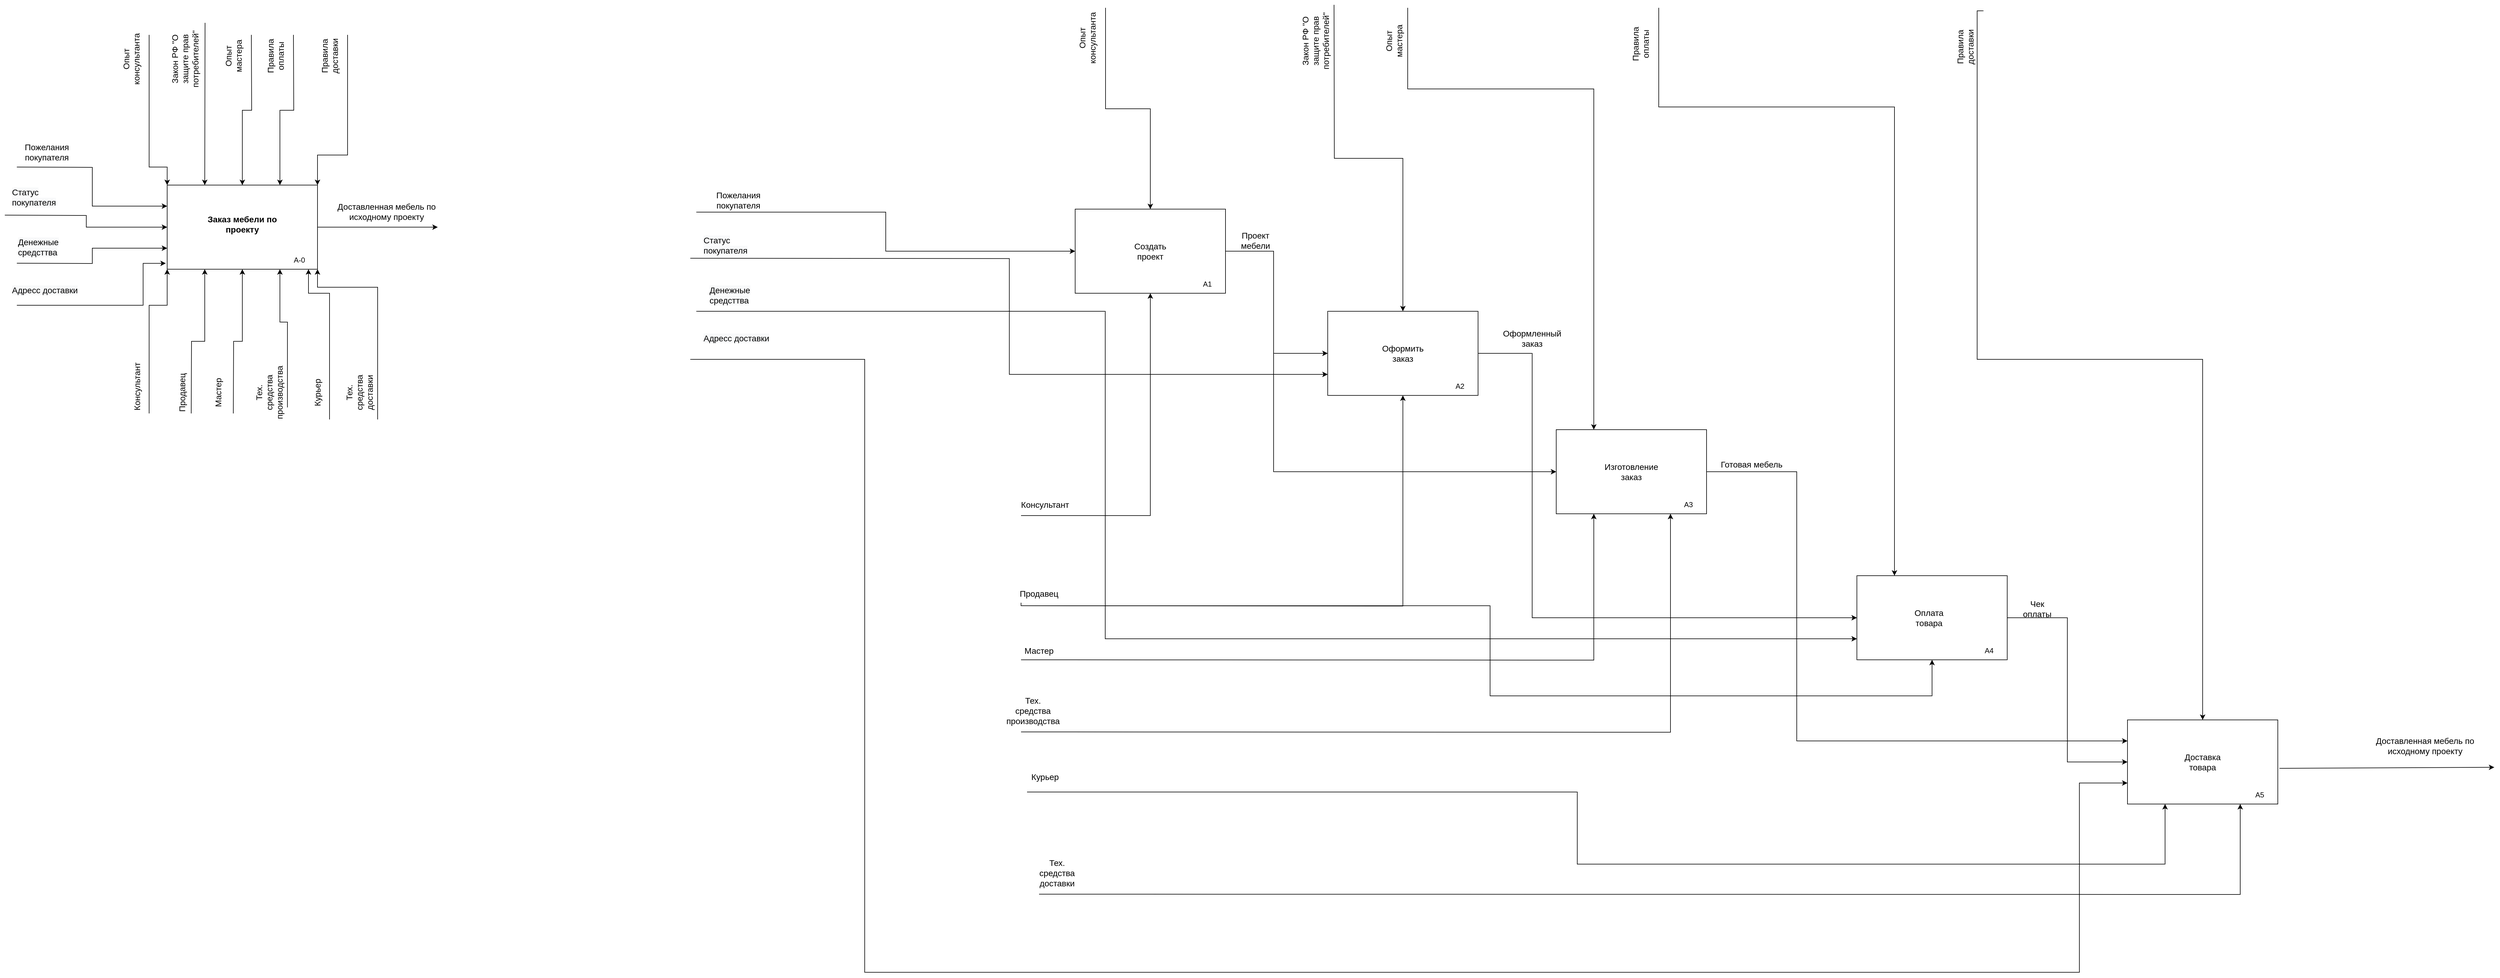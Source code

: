 <mxfile version="17.1.3" type="github">
  <diagram id="f18A5wNA2KFybCveOD7d" name="Страница 1">
    <mxGraphModel dx="6826" dy="2405" grid="1" gridSize="10" guides="1" tooltips="1" connect="1" arrows="1" fold="1" page="1" pageScale="1" pageWidth="2336" pageHeight="1654" math="0" shadow="0">
      <root>
        <mxCell id="0" />
        <mxCell id="1" parent="0" />
        <mxCell id="BAuMj_wbTUl4ss61GLY4-1" value="" style="rounded=0;whiteSpace=wrap;html=1;" vertex="1" parent="1">
          <mxGeometry x="-980" y="310" width="250" height="140" as="geometry" />
        </mxCell>
        <mxCell id="BAuMj_wbTUl4ss61GLY4-2" value="A-0" style="text;html=1;strokeColor=none;fillColor=none;align=center;verticalAlign=middle;whiteSpace=wrap;rounded=0;" vertex="1" parent="1">
          <mxGeometry x="-790" y="420" width="60" height="30" as="geometry" />
        </mxCell>
        <mxCell id="BAuMj_wbTUl4ss61GLY4-3" value="&lt;b&gt;&lt;font style=&quot;font-size: 14px&quot;&gt;Заказ мебели по проекту&lt;/font&gt;&lt;/b&gt;" style="text;html=1;strokeColor=none;fillColor=none;align=center;verticalAlign=middle;whiteSpace=wrap;rounded=0;" vertex="1" parent="1">
          <mxGeometry x="-940" y="360" width="170" height="30" as="geometry" />
        </mxCell>
        <mxCell id="BAuMj_wbTUl4ss61GLY4-4" value="" style="endArrow=classic;html=1;rounded=0;fontSize=14;edgeStyle=orthogonalEdgeStyle;entryX=0;entryY=0.5;entryDx=0;entryDy=0;" edge="1" parent="1" target="BAuMj_wbTUl4ss61GLY4-22">
          <mxGeometry width="50" height="50" relative="1" as="geometry">
            <mxPoint x="-100" y="355" as="sourcePoint" />
            <mxPoint x="450" y="440" as="targetPoint" />
            <Array as="points">
              <mxPoint x="215" y="355" />
              <mxPoint x="215" y="420" />
            </Array>
          </mxGeometry>
        </mxCell>
        <mxCell id="BAuMj_wbTUl4ss61GLY4-5" value="Пожелания покупателя" style="text;html=1;strokeColor=none;fillColor=none;align=center;verticalAlign=middle;whiteSpace=wrap;rounded=0;fontSize=14;" vertex="1" parent="1">
          <mxGeometry x="-70" y="320" width="80" height="30" as="geometry" />
        </mxCell>
        <mxCell id="BAuMj_wbTUl4ss61GLY4-6" value="" style="endArrow=classic;html=1;rounded=0;fontSize=14;entryX=0;entryY=0.75;entryDx=0;entryDy=0;edgeStyle=orthogonalEdgeStyle;" edge="1" parent="1" target="BAuMj_wbTUl4ss61GLY4-28">
          <mxGeometry width="50" height="50" relative="1" as="geometry">
            <mxPoint x="-100" y="520" as="sourcePoint" />
            <mxPoint x="30" y="520" as="targetPoint" />
            <Array as="points">
              <mxPoint x="580" y="520" />
              <mxPoint x="580" y="1065" />
            </Array>
          </mxGeometry>
        </mxCell>
        <mxCell id="BAuMj_wbTUl4ss61GLY4-7" value="&lt;span style=&quot;color: rgb(0 , 0 , 0) ; font-family: &amp;#34;helvetica&amp;#34; ; font-size: 14px ; font-style: normal ; font-weight: 400 ; letter-spacing: normal ; text-align: center ; text-indent: 0px ; text-transform: none ; word-spacing: 0px ; background-color: rgb(248 , 249 , 250) ; display: inline ; float: none&quot;&gt;Денежные средсттва&lt;/span&gt;" style="text;whiteSpace=wrap;html=1;fontSize=14;" vertex="1" parent="1">
          <mxGeometry x="-80" y="470" width="120" height="30" as="geometry" />
        </mxCell>
        <mxCell id="BAuMj_wbTUl4ss61GLY4-8" value="" style="endArrow=classic;html=1;rounded=0;fontSize=14;entryX=0.5;entryY=1;entryDx=0;entryDy=0;edgeStyle=orthogonalEdgeStyle;" edge="1" parent="1" target="BAuMj_wbTUl4ss61GLY4-23">
          <mxGeometry width="50" height="50" relative="1" as="geometry">
            <mxPoint x="440" y="1010" as="sourcePoint" />
            <mxPoint x="488" y="920" as="targetPoint" />
          </mxGeometry>
        </mxCell>
        <mxCell id="BAuMj_wbTUl4ss61GLY4-9" value="Продавец" style="text;html=1;strokeColor=none;fillColor=none;align=center;verticalAlign=middle;whiteSpace=wrap;rounded=0;fontSize=14;rotation=0;" vertex="1" parent="1">
          <mxGeometry x="440" y="975" width="60" height="30" as="geometry" />
        </mxCell>
        <mxCell id="BAuMj_wbTUl4ss61GLY4-10" value="Мастер" style="text;html=1;strokeColor=none;fillColor=none;align=center;verticalAlign=middle;whiteSpace=wrap;rounded=0;fontSize=14;rotation=0;" vertex="1" parent="1">
          <mxGeometry x="440" y="1070" width="60" height="30" as="geometry" />
        </mxCell>
        <mxCell id="BAuMj_wbTUl4ss61GLY4-11" value="" style="endArrow=classic;html=1;rounded=0;fontSize=14;entryX=0.25;entryY=1;entryDx=0;entryDy=0;edgeStyle=orthogonalEdgeStyle;" edge="1" parent="1" target="BAuMj_wbTUl4ss61GLY4-24">
          <mxGeometry width="50" height="50" relative="1" as="geometry">
            <mxPoint x="440" y="1100" as="sourcePoint" />
            <mxPoint x="480" y="1070" as="targetPoint" />
          </mxGeometry>
        </mxCell>
        <mxCell id="BAuMj_wbTUl4ss61GLY4-13" value="" style="endArrow=classic;html=1;rounded=0;fontSize=14;entryX=0.25;entryY=1;entryDx=0;entryDy=0;edgeStyle=orthogonalEdgeStyle;" edge="1" parent="1" target="BAuMj_wbTUl4ss61GLY4-67">
          <mxGeometry width="50" height="50" relative="1" as="geometry">
            <mxPoint x="450" y="1320" as="sourcePoint" />
            <mxPoint x="860" y="1370" as="targetPoint" />
            <Array as="points">
              <mxPoint x="1365" y="1320" />
              <mxPoint x="1365" y="1440" />
              <mxPoint x="2343" y="1440" />
            </Array>
          </mxGeometry>
        </mxCell>
        <mxCell id="BAuMj_wbTUl4ss61GLY4-14" value="Курьер" style="text;html=1;strokeColor=none;fillColor=none;align=center;verticalAlign=middle;whiteSpace=wrap;rounded=0;fontSize=14;rotation=0;" vertex="1" parent="1">
          <mxGeometry x="450" y="1280" width="60" height="30" as="geometry" />
        </mxCell>
        <mxCell id="BAuMj_wbTUl4ss61GLY4-18" value="" style="endArrow=classic;html=1;rounded=0;fontSize=14;entryX=0.25;entryY=0;entryDx=0;entryDy=0;edgeStyle=orthogonalEdgeStyle;" edge="1" parent="1" target="BAuMj_wbTUl4ss61GLY4-24">
          <mxGeometry width="50" height="50" relative="1" as="geometry">
            <mxPoint x="1083" y="15" as="sourcePoint" />
            <mxPoint x="1082.5" y="115" as="targetPoint" />
            <Array as="points">
              <mxPoint x="1083" y="150" />
              <mxPoint x="1393" y="150" />
            </Array>
          </mxGeometry>
        </mxCell>
        <mxCell id="BAuMj_wbTUl4ss61GLY4-19" value="Опыт мастера" style="text;html=1;strokeColor=none;fillColor=none;align=center;verticalAlign=middle;whiteSpace=wrap;rounded=0;fontSize=14;rotation=270;" vertex="1" parent="1">
          <mxGeometry x="1030" y="55" width="60" height="30" as="geometry" />
        </mxCell>
        <mxCell id="BAuMj_wbTUl4ss61GLY4-20" value="" style="endArrow=classic;html=1;rounded=0;fontSize=14;exitX=1.011;exitY=0.576;exitDx=0;exitDy=0;exitPerimeter=0;" edge="1" parent="1" source="BAuMj_wbTUl4ss61GLY4-67">
          <mxGeometry width="50" height="50" relative="1" as="geometry">
            <mxPoint x="2790" y="1278.89" as="sourcePoint" />
            <mxPoint x="2890" y="1278.89" as="targetPoint" />
          </mxGeometry>
        </mxCell>
        <mxCell id="BAuMj_wbTUl4ss61GLY4-21" value="Доставленная мебель по исходному проекту" style="text;html=1;strokeColor=none;fillColor=none;align=center;verticalAlign=middle;whiteSpace=wrap;rounded=0;fontSize=14;" vertex="1" parent="1">
          <mxGeometry x="2680" y="1228.89" width="190" height="28.33" as="geometry" />
        </mxCell>
        <mxCell id="BAuMj_wbTUl4ss61GLY4-22" value="" style="rounded=0;whiteSpace=wrap;html=1;" vertex="1" parent="1">
          <mxGeometry x="530" y="350" width="250" height="140" as="geometry" />
        </mxCell>
        <mxCell id="BAuMj_wbTUl4ss61GLY4-23" value="" style="rounded=0;whiteSpace=wrap;html=1;" vertex="1" parent="1">
          <mxGeometry x="950" y="520" width="250" height="140" as="geometry" />
        </mxCell>
        <mxCell id="BAuMj_wbTUl4ss61GLY4-24" value="" style="rounded=0;whiteSpace=wrap;html=1;" vertex="1" parent="1">
          <mxGeometry x="1330" y="717" width="250" height="140" as="geometry" />
        </mxCell>
        <mxCell id="BAuMj_wbTUl4ss61GLY4-25" value="A1" style="text;html=1;strokeColor=none;fillColor=none;align=center;verticalAlign=middle;whiteSpace=wrap;rounded=0;" vertex="1" parent="1">
          <mxGeometry x="720" y="460" width="60" height="30" as="geometry" />
        </mxCell>
        <mxCell id="BAuMj_wbTUl4ss61GLY4-26" value="A2" style="text;html=1;strokeColor=none;fillColor=none;align=center;verticalAlign=middle;whiteSpace=wrap;rounded=0;" vertex="1" parent="1">
          <mxGeometry x="1140" y="630" width="60" height="30" as="geometry" />
        </mxCell>
        <mxCell id="BAuMj_wbTUl4ss61GLY4-27" value="A3" style="text;html=1;strokeColor=none;fillColor=none;align=center;verticalAlign=middle;whiteSpace=wrap;rounded=0;" vertex="1" parent="1">
          <mxGeometry x="1520" y="827" width="60" height="30" as="geometry" />
        </mxCell>
        <mxCell id="BAuMj_wbTUl4ss61GLY4-28" value="" style="rounded=0;whiteSpace=wrap;html=1;" vertex="1" parent="1">
          <mxGeometry x="1830" y="960" width="250" height="140" as="geometry" />
        </mxCell>
        <mxCell id="BAuMj_wbTUl4ss61GLY4-29" value="A4" style="text;html=1;strokeColor=none;fillColor=none;align=center;verticalAlign=middle;whiteSpace=wrap;rounded=0;" vertex="1" parent="1">
          <mxGeometry x="2020" y="1070" width="60" height="30" as="geometry" />
        </mxCell>
        <mxCell id="BAuMj_wbTUl4ss61GLY4-31" value="" style="endArrow=classic;html=1;rounded=0;fontSize=14;entryX=0;entryY=0.75;entryDx=0;entryDy=0;edgeStyle=orthogonalEdgeStyle;" edge="1" parent="1" target="BAuMj_wbTUl4ss61GLY4-23">
          <mxGeometry width="50" height="50" relative="1" as="geometry">
            <mxPoint x="-110" y="431.79" as="sourcePoint" />
            <mxPoint x="20" y="431.79" as="targetPoint" />
          </mxGeometry>
        </mxCell>
        <mxCell id="BAuMj_wbTUl4ss61GLY4-32" value="&lt;span style=&quot;color: rgb(0 , 0 , 0) ; font-family: &amp;#34;helvetica&amp;#34; ; font-size: 14px ; font-style: normal ; font-weight: 400 ; letter-spacing: normal ; text-align: center ; text-indent: 0px ; text-transform: none ; word-spacing: 0px ; background-color: rgb(248 , 249 , 250) ; display: inline ; float: none&quot;&gt;Статус покупателя&lt;/span&gt;" style="text;whiteSpace=wrap;html=1;fontSize=14;" vertex="1" parent="1">
          <mxGeometry x="-90" y="386.79" width="120" height="30" as="geometry" />
        </mxCell>
        <mxCell id="BAuMj_wbTUl4ss61GLY4-33" value="Создать проект" style="text;html=1;strokeColor=none;fillColor=none;align=center;verticalAlign=middle;whiteSpace=wrap;rounded=0;fontSize=14;" vertex="1" parent="1">
          <mxGeometry x="625" y="405" width="60" height="30" as="geometry" />
        </mxCell>
        <mxCell id="BAuMj_wbTUl4ss61GLY4-34" value="Консультант" style="text;html=1;strokeColor=none;fillColor=none;align=center;verticalAlign=middle;whiteSpace=wrap;rounded=0;fontSize=14;rotation=0;" vertex="1" parent="1">
          <mxGeometry x="450" y="827" width="60" height="30" as="geometry" />
        </mxCell>
        <mxCell id="BAuMj_wbTUl4ss61GLY4-35" value="" style="endArrow=classic;html=1;rounded=0;fontSize=14;entryX=0.5;entryY=1;entryDx=0;entryDy=0;edgeStyle=orthogonalEdgeStyle;" edge="1" parent="1" target="BAuMj_wbTUl4ss61GLY4-22">
          <mxGeometry width="50" height="50" relative="1" as="geometry">
            <mxPoint x="440" y="860" as="sourcePoint" />
            <mxPoint x="450" y="670" as="targetPoint" />
            <Array as="points">
              <mxPoint x="450" y="860" />
              <mxPoint x="655" y="860" />
            </Array>
          </mxGeometry>
        </mxCell>
        <mxCell id="BAuMj_wbTUl4ss61GLY4-36" value="Опыт консультанта" style="text;html=1;strokeColor=none;fillColor=none;align=center;verticalAlign=middle;whiteSpace=wrap;rounded=0;fontSize=14;rotation=270;" vertex="1" parent="1">
          <mxGeometry x="520" y="50" width="60" height="30" as="geometry" />
        </mxCell>
        <mxCell id="BAuMj_wbTUl4ss61GLY4-37" value="" style="endArrow=classic;html=1;rounded=0;fontSize=14;entryX=0.5;entryY=0;entryDx=0;entryDy=0;edgeStyle=orthogonalEdgeStyle;" edge="1" parent="1" target="BAuMj_wbTUl4ss61GLY4-22">
          <mxGeometry width="50" height="50" relative="1" as="geometry">
            <mxPoint x="580.5" y="15" as="sourcePoint" />
            <mxPoint x="580" y="115" as="targetPoint" />
            <Array as="points">
              <mxPoint x="580" y="183" />
              <mxPoint x="655" y="183" />
            </Array>
          </mxGeometry>
        </mxCell>
        <mxCell id="BAuMj_wbTUl4ss61GLY4-38" value="" style="endArrow=classic;html=1;rounded=0;fontSize=14;exitX=1;exitY=0.5;exitDx=0;exitDy=0;entryX=0;entryY=0.5;entryDx=0;entryDy=0;edgeStyle=orthogonalEdgeStyle;" edge="1" parent="1" source="BAuMj_wbTUl4ss61GLY4-22" target="BAuMj_wbTUl4ss61GLY4-23">
          <mxGeometry width="50" height="50" relative="1" as="geometry">
            <mxPoint x="510" y="530" as="sourcePoint" />
            <mxPoint x="940" y="420" as="targetPoint" />
            <Array as="points">
              <mxPoint x="860" y="420" />
              <mxPoint x="860" y="590" />
            </Array>
          </mxGeometry>
        </mxCell>
        <mxCell id="BAuMj_wbTUl4ss61GLY4-40" value="Проект мебели" style="text;html=1;strokeColor=none;fillColor=none;align=center;verticalAlign=middle;whiteSpace=wrap;rounded=0;fontSize=14;" vertex="1" parent="1">
          <mxGeometry x="800" y="386.79" width="60" height="30" as="geometry" />
        </mxCell>
        <mxCell id="BAuMj_wbTUl4ss61GLY4-41" value="" style="endArrow=classic;html=1;rounded=0;fontSize=14;entryX=0;entryY=0.75;entryDx=0;entryDy=0;edgeStyle=orthogonalEdgeStyle;" edge="1" parent="1" target="BAuMj_wbTUl4ss61GLY4-67">
          <mxGeometry width="50" height="50" relative="1" as="geometry">
            <mxPoint x="-110" y="600" as="sourcePoint" />
            <mxPoint x="1980" y="1320" as="targetPoint" />
            <Array as="points">
              <mxPoint x="180" y="600" />
              <mxPoint x="180" y="1620" />
              <mxPoint x="2200" y="1620" />
              <mxPoint x="2200" y="1305" />
            </Array>
          </mxGeometry>
        </mxCell>
        <mxCell id="BAuMj_wbTUl4ss61GLY4-42" value="&lt;span style=&quot;color: rgb(0 , 0 , 0) ; font-family: &amp;#34;helvetica&amp;#34; ; font-size: 14px ; font-style: normal ; font-weight: 400 ; letter-spacing: normal ; text-align: center ; text-indent: 0px ; text-transform: none ; word-spacing: 0px ; background-color: rgb(248 , 249 , 250) ; display: inline ; float: none&quot;&gt;Адресс доставки&lt;/span&gt;" style="text;whiteSpace=wrap;html=1;fontSize=14;" vertex="1" parent="1">
          <mxGeometry x="-90" y="550" width="120" height="30" as="geometry" />
        </mxCell>
        <mxCell id="BAuMj_wbTUl4ss61GLY4-43" value="" style="endArrow=classic;html=1;rounded=0;fontSize=14;entryX=0.75;entryY=1;entryDx=0;entryDy=0;edgeStyle=orthogonalEdgeStyle;" edge="1" parent="1" target="BAuMj_wbTUl4ss61GLY4-67">
          <mxGeometry width="50" height="50" relative="1" as="geometry">
            <mxPoint x="470" y="1490" as="sourcePoint" />
            <mxPoint x="1080" y="1560" as="targetPoint" />
          </mxGeometry>
        </mxCell>
        <mxCell id="BAuMj_wbTUl4ss61GLY4-44" value="Тех. средства доставки&lt;br&gt;" style="text;html=1;strokeColor=none;fillColor=none;align=center;verticalAlign=middle;whiteSpace=wrap;rounded=0;fontSize=14;rotation=0;" vertex="1" parent="1">
          <mxGeometry x="470" y="1440" width="60" height="30" as="geometry" />
        </mxCell>
        <mxCell id="BAuMj_wbTUl4ss61GLY4-45" value="Тех. средства производства" style="text;html=1;strokeColor=none;fillColor=none;align=center;verticalAlign=middle;whiteSpace=wrap;rounded=0;fontSize=14;rotation=0;" vertex="1" parent="1">
          <mxGeometry x="430" y="1170" width="60" height="30" as="geometry" />
        </mxCell>
        <mxCell id="BAuMj_wbTUl4ss61GLY4-46" value="" style="endArrow=classic;html=1;rounded=0;fontSize=14;entryX=0;entryY=1;entryDx=0;entryDy=0;edgeStyle=orthogonalEdgeStyle;" edge="1" parent="1" target="BAuMj_wbTUl4ss61GLY4-27">
          <mxGeometry width="50" height="50" relative="1" as="geometry">
            <mxPoint x="440" y="1220" as="sourcePoint" />
            <mxPoint x="490" y="1130" as="targetPoint" />
          </mxGeometry>
        </mxCell>
        <mxCell id="BAuMj_wbTUl4ss61GLY4-47" value="Оформить заказ" style="text;html=1;strokeColor=none;fillColor=none;align=center;verticalAlign=middle;whiteSpace=wrap;rounded=0;fontSize=14;" vertex="1" parent="1">
          <mxGeometry x="1045" y="575" width="60" height="30" as="geometry" />
        </mxCell>
        <mxCell id="BAuMj_wbTUl4ss61GLY4-50" value="Правила доставки" style="text;html=1;strokeColor=none;fillColor=none;align=center;verticalAlign=middle;whiteSpace=wrap;rounded=0;fontSize=14;rotation=270;" vertex="1" parent="1">
          <mxGeometry x="1980" y="65" width="60" height="30" as="geometry" />
        </mxCell>
        <mxCell id="BAuMj_wbTUl4ss61GLY4-52" value="" style="endArrow=classic;html=1;rounded=0;fontSize=14;entryX=0.5;entryY=0;entryDx=0;entryDy=0;edgeStyle=orthogonalEdgeStyle;" edge="1" parent="1" target="BAuMj_wbTUl4ss61GLY4-67">
          <mxGeometry width="50" height="50" relative="1" as="geometry">
            <mxPoint x="2040.5" y="20" as="sourcePoint" />
            <mxPoint x="2040" y="120" as="targetPoint" />
            <Array as="points">
              <mxPoint x="2030" y="20" />
              <mxPoint x="2030" y="600" />
              <mxPoint x="2405" y="600" />
            </Array>
          </mxGeometry>
        </mxCell>
        <mxCell id="BAuMj_wbTUl4ss61GLY4-54" value="Правила оплаты" style="text;html=1;strokeColor=none;fillColor=none;align=center;verticalAlign=middle;whiteSpace=wrap;rounded=0;fontSize=14;rotation=270;" vertex="1" parent="1">
          <mxGeometry x="1440" y="60" width="60" height="30" as="geometry" />
        </mxCell>
        <mxCell id="BAuMj_wbTUl4ss61GLY4-55" value="" style="endArrow=classic;html=1;rounded=0;fontSize=14;entryX=0.25;entryY=0;entryDx=0;entryDy=0;edgeStyle=orthogonalEdgeStyle;" edge="1" parent="1" target="BAuMj_wbTUl4ss61GLY4-28">
          <mxGeometry width="50" height="50" relative="1" as="geometry">
            <mxPoint x="1500.5" y="15" as="sourcePoint" />
            <mxPoint x="1500" y="115" as="targetPoint" />
            <Array as="points">
              <mxPoint x="1500" y="180" />
              <mxPoint x="1893" y="180" />
            </Array>
          </mxGeometry>
        </mxCell>
        <mxCell id="BAuMj_wbTUl4ss61GLY4-56" value="&lt;h1 style=&quot;font-size: inherit ; font-weight: inherit ; margin: 0.67em 0px ; font-family: &amp;#34;pt sans&amp;#34; , sans-serif ; background-color: rgb(255 , 255 , 255)&quot;&gt;Закон РФ &quot;О защите прав потребителей&quot;&lt;/h1&gt;" style="text;html=1;strokeColor=none;fillColor=none;align=center;verticalAlign=middle;whiteSpace=wrap;rounded=0;fontSize=14;rotation=270;" vertex="1" parent="1">
          <mxGeometry x="900" y="55" width="60" height="30" as="geometry" />
        </mxCell>
        <mxCell id="BAuMj_wbTUl4ss61GLY4-57" value="" style="endArrow=classic;html=1;rounded=0;fontSize=14;entryX=0.5;entryY=0;entryDx=0;entryDy=0;edgeStyle=orthogonalEdgeStyle;" edge="1" parent="1" target="BAuMj_wbTUl4ss61GLY4-23">
          <mxGeometry width="50" height="50" relative="1" as="geometry">
            <mxPoint x="960.5" y="10" as="sourcePoint" />
            <mxPoint x="960" y="110" as="targetPoint" />
          </mxGeometry>
        </mxCell>
        <mxCell id="BAuMj_wbTUl4ss61GLY4-58" value="" style="endArrow=classic;html=1;rounded=0;fontSize=14;exitX=1;exitY=0.5;exitDx=0;exitDy=0;entryX=0;entryY=0.5;entryDx=0;entryDy=0;edgeStyle=orthogonalEdgeStyle;" edge="1" parent="1" source="BAuMj_wbTUl4ss61GLY4-23" target="BAuMj_wbTUl4ss61GLY4-28">
          <mxGeometry width="50" height="50" relative="1" as="geometry">
            <mxPoint x="1070" y="700" as="sourcePoint" />
            <mxPoint x="1460" y="590" as="targetPoint" />
            <Array as="points">
              <mxPoint x="1290" y="590" />
              <mxPoint x="1290" y="1030" />
            </Array>
          </mxGeometry>
        </mxCell>
        <mxCell id="BAuMj_wbTUl4ss61GLY4-59" value="Оформленный заказ" style="text;html=1;strokeColor=none;fillColor=none;align=center;verticalAlign=middle;whiteSpace=wrap;rounded=0;fontSize=14;" vertex="1" parent="1">
          <mxGeometry x="1230" y="550" width="120" height="30" as="geometry" />
        </mxCell>
        <mxCell id="BAuMj_wbTUl4ss61GLY4-60" value="" style="endArrow=classic;html=1;rounded=0;fontSize=14;entryX=0;entryY=0.5;entryDx=0;entryDy=0;exitX=1;exitY=0.5;exitDx=0;exitDy=0;edgeStyle=orthogonalEdgeStyle;" edge="1" parent="1" source="BAuMj_wbTUl4ss61GLY4-22" target="BAuMj_wbTUl4ss61GLY4-24">
          <mxGeometry width="50" height="50" relative="1" as="geometry">
            <mxPoint x="1330" y="690" as="sourcePoint" />
            <mxPoint x="1380" y="640" as="targetPoint" />
            <Array as="points">
              <mxPoint x="860" y="420" />
              <mxPoint x="860" y="787" />
            </Array>
          </mxGeometry>
        </mxCell>
        <mxCell id="BAuMj_wbTUl4ss61GLY4-61" value="Изготовление заказ" style="text;html=1;strokeColor=none;fillColor=none;align=center;verticalAlign=middle;whiteSpace=wrap;rounded=0;fontSize=14;" vertex="1" parent="1">
          <mxGeometry x="1425" y="772" width="60" height="30" as="geometry" />
        </mxCell>
        <mxCell id="BAuMj_wbTUl4ss61GLY4-62" value="" style="endArrow=classic;html=1;rounded=0;fontSize=14;exitX=1;exitY=0.5;exitDx=0;exitDy=0;entryX=0;entryY=0.25;entryDx=0;entryDy=0;edgeStyle=orthogonalEdgeStyle;" edge="1" parent="1" source="BAuMj_wbTUl4ss61GLY4-24" target="BAuMj_wbTUl4ss61GLY4-67">
          <mxGeometry width="50" height="50" relative="1" as="geometry">
            <mxPoint x="1590" y="830" as="sourcePoint" />
            <mxPoint x="1760" y="787" as="targetPoint" />
            <Array as="points">
              <mxPoint x="1730" y="787" />
              <mxPoint x="1730" y="1235" />
            </Array>
          </mxGeometry>
        </mxCell>
        <mxCell id="BAuMj_wbTUl4ss61GLY4-63" value="Готовая мебель" style="text;html=1;strokeColor=none;fillColor=none;align=center;verticalAlign=middle;whiteSpace=wrap;rounded=0;fontSize=14;" vertex="1" parent="1">
          <mxGeometry x="1590" y="760" width="130" height="30" as="geometry" />
        </mxCell>
        <mxCell id="BAuMj_wbTUl4ss61GLY4-64" value="Оплата товара" style="text;html=1;strokeColor=none;fillColor=none;align=center;verticalAlign=middle;whiteSpace=wrap;rounded=0;fontSize=14;" vertex="1" parent="1">
          <mxGeometry x="1920" y="1015" width="60" height="30" as="geometry" />
        </mxCell>
        <mxCell id="BAuMj_wbTUl4ss61GLY4-66" value="" style="endArrow=classic;html=1;rounded=0;fontSize=14;entryX=0.5;entryY=1;entryDx=0;entryDy=0;exitX=0;exitY=1;exitDx=0;exitDy=0;edgeStyle=orthogonalEdgeStyle;" edge="1" parent="1" source="BAuMj_wbTUl4ss61GLY4-9" target="BAuMj_wbTUl4ss61GLY4-28">
          <mxGeometry width="50" height="50" relative="1" as="geometry">
            <mxPoint x="1190" y="1030" as="sourcePoint" />
            <mxPoint x="1240" y="980" as="targetPoint" />
            <Array as="points">
              <mxPoint x="440" y="1010" />
              <mxPoint x="1220" y="1010" />
              <mxPoint x="1220" y="1160" />
              <mxPoint x="1955" y="1160" />
            </Array>
          </mxGeometry>
        </mxCell>
        <mxCell id="BAuMj_wbTUl4ss61GLY4-67" value="" style="rounded=0;whiteSpace=wrap;html=1;" vertex="1" parent="1">
          <mxGeometry x="2280" y="1200" width="250" height="140" as="geometry" />
        </mxCell>
        <mxCell id="BAuMj_wbTUl4ss61GLY4-68" value="A5" style="text;html=1;strokeColor=none;fillColor=none;align=center;verticalAlign=middle;whiteSpace=wrap;rounded=0;" vertex="1" parent="1">
          <mxGeometry x="2470" y="1310" width="60" height="30" as="geometry" />
        </mxCell>
        <mxCell id="BAuMj_wbTUl4ss61GLY4-69" value="Доставка товара" style="text;html=1;strokeColor=none;fillColor=none;align=center;verticalAlign=middle;whiteSpace=wrap;rounded=0;fontSize=14;" vertex="1" parent="1">
          <mxGeometry x="2375" y="1255" width="60" height="30" as="geometry" />
        </mxCell>
        <mxCell id="BAuMj_wbTUl4ss61GLY4-70" value="" style="endArrow=classic;html=1;rounded=0;fontSize=14;entryX=0;entryY=0.5;entryDx=0;entryDy=0;exitX=1;exitY=0.5;exitDx=0;exitDy=0;edgeStyle=orthogonalEdgeStyle;" edge="1" parent="1" source="BAuMj_wbTUl4ss61GLY4-28" target="BAuMj_wbTUl4ss61GLY4-67">
          <mxGeometry width="50" height="50" relative="1" as="geometry">
            <mxPoint x="2070" y="1150" as="sourcePoint" />
            <mxPoint x="2120" y="1100" as="targetPoint" />
          </mxGeometry>
        </mxCell>
        <mxCell id="BAuMj_wbTUl4ss61GLY4-71" value="Чек оплаты" style="text;html=1;strokeColor=none;fillColor=none;align=center;verticalAlign=middle;whiteSpace=wrap;rounded=0;fontSize=14;" vertex="1" parent="1">
          <mxGeometry x="2100" y="1000" width="60" height="30" as="geometry" />
        </mxCell>
        <mxCell id="BAuMj_wbTUl4ss61GLY4-73" value="Пожелания покупателя" style="text;html=1;strokeColor=none;fillColor=none;align=center;verticalAlign=middle;whiteSpace=wrap;rounded=0;fontSize=14;" vertex="1" parent="1">
          <mxGeometry x="-1220" y="240" width="80" height="30" as="geometry" />
        </mxCell>
        <mxCell id="BAuMj_wbTUl4ss61GLY4-74" value="&lt;span style=&quot;color: rgb(0 , 0 , 0) ; font-family: &amp;#34;helvetica&amp;#34; ; font-size: 14px ; font-style: normal ; font-weight: 400 ; letter-spacing: normal ; text-align: center ; text-indent: 0px ; text-transform: none ; word-spacing: 0px ; background-color: rgb(248 , 249 , 250) ; display: inline ; float: none&quot;&gt;Денежные средсттва&lt;/span&gt;" style="text;whiteSpace=wrap;html=1;fontSize=14;" vertex="1" parent="1">
          <mxGeometry x="-1230" y="390" width="120" height="30" as="geometry" />
        </mxCell>
        <mxCell id="BAuMj_wbTUl4ss61GLY4-75" value="&lt;span style=&quot;color: rgb(0 , 0 , 0) ; font-family: &amp;#34;helvetica&amp;#34; ; font-size: 14px ; font-style: normal ; font-weight: 400 ; letter-spacing: normal ; text-align: center ; text-indent: 0px ; text-transform: none ; word-spacing: 0px ; background-color: rgb(248 , 249 , 250) ; display: inline ; float: none&quot;&gt;Статус покупателя&lt;/span&gt;" style="text;whiteSpace=wrap;html=1;fontSize=14;" vertex="1" parent="1">
          <mxGeometry x="-1240" y="306.79" width="120" height="30" as="geometry" />
        </mxCell>
        <mxCell id="BAuMj_wbTUl4ss61GLY4-76" value="&lt;span style=&quot;color: rgb(0 , 0 , 0) ; font-family: &amp;#34;helvetica&amp;#34; ; font-size: 14px ; font-style: normal ; font-weight: 400 ; letter-spacing: normal ; text-align: center ; text-indent: 0px ; text-transform: none ; word-spacing: 0px ; background-color: rgb(248 , 249 , 250) ; display: inline ; float: none&quot;&gt;Адресс доставки&lt;/span&gt;" style="text;whiteSpace=wrap;html=1;fontSize=14;" vertex="1" parent="1">
          <mxGeometry x="-1240" y="470" width="120" height="30" as="geometry" />
        </mxCell>
        <mxCell id="BAuMj_wbTUl4ss61GLY4-77" value="" style="endArrow=classic;html=1;rounded=0;fontSize=14;entryX=0;entryY=0.25;entryDx=0;entryDy=0;edgeStyle=orthogonalEdgeStyle;" edge="1" parent="1" target="BAuMj_wbTUl4ss61GLY4-1">
          <mxGeometry width="50" height="50" relative="1" as="geometry">
            <mxPoint x="-1230" y="280" as="sourcePoint" />
            <mxPoint x="-930" y="350" as="targetPoint" />
          </mxGeometry>
        </mxCell>
        <mxCell id="BAuMj_wbTUl4ss61GLY4-78" value="" style="endArrow=classic;html=1;rounded=0;fontSize=14;entryX=0;entryY=0.5;entryDx=0;entryDy=0;edgeStyle=orthogonalEdgeStyle;" edge="1" parent="1" target="BAuMj_wbTUl4ss61GLY4-1">
          <mxGeometry width="50" height="50" relative="1" as="geometry">
            <mxPoint x="-1250" y="360" as="sourcePoint" />
            <mxPoint x="-930" y="350" as="targetPoint" />
          </mxGeometry>
        </mxCell>
        <mxCell id="BAuMj_wbTUl4ss61GLY4-79" value="" style="endArrow=classic;html=1;rounded=0;fontSize=14;entryX=0;entryY=0.75;entryDx=0;entryDy=0;edgeStyle=orthogonalEdgeStyle;" edge="1" parent="1" target="BAuMj_wbTUl4ss61GLY4-1">
          <mxGeometry width="50" height="50" relative="1" as="geometry">
            <mxPoint x="-1230" y="440" as="sourcePoint" />
            <mxPoint x="-930" y="350" as="targetPoint" />
          </mxGeometry>
        </mxCell>
        <mxCell id="BAuMj_wbTUl4ss61GLY4-80" value="" style="endArrow=classic;html=1;rounded=0;fontSize=14;entryX=-0.009;entryY=0.93;entryDx=0;entryDy=0;entryPerimeter=0;edgeStyle=orthogonalEdgeStyle;" edge="1" parent="1" target="BAuMj_wbTUl4ss61GLY4-1">
          <mxGeometry width="50" height="50" relative="1" as="geometry">
            <mxPoint x="-1230" y="510" as="sourcePoint" />
            <mxPoint x="-970" y="410" as="targetPoint" />
            <Array as="points">
              <mxPoint x="-1020" y="510" />
              <mxPoint x="-1020" y="440" />
            </Array>
          </mxGeometry>
        </mxCell>
        <mxCell id="BAuMj_wbTUl4ss61GLY4-81" value="Опыт мастера" style="text;html=1;strokeColor=none;fillColor=none;align=center;verticalAlign=middle;whiteSpace=wrap;rounded=0;fontSize=14;rotation=270;" vertex="1" parent="1">
          <mxGeometry x="-900" y="80" width="60" height="30" as="geometry" />
        </mxCell>
        <mxCell id="BAuMj_wbTUl4ss61GLY4-82" value="Опыт консультанта" style="text;html=1;strokeColor=none;fillColor=none;align=center;verticalAlign=middle;whiteSpace=wrap;rounded=0;fontSize=14;rotation=270;" vertex="1" parent="1">
          <mxGeometry x="-1070" y="85" width="60" height="30" as="geometry" />
        </mxCell>
        <mxCell id="BAuMj_wbTUl4ss61GLY4-83" value="Правила доставки" style="text;html=1;strokeColor=none;fillColor=none;align=center;verticalAlign=middle;whiteSpace=wrap;rounded=0;fontSize=14;rotation=270;" vertex="1" parent="1">
          <mxGeometry x="-740" y="80" width="60" height="30" as="geometry" />
        </mxCell>
        <mxCell id="BAuMj_wbTUl4ss61GLY4-84" value="Правила оплаты" style="text;html=1;strokeColor=none;fillColor=none;align=center;verticalAlign=middle;whiteSpace=wrap;rounded=0;fontSize=14;rotation=270;" vertex="1" parent="1">
          <mxGeometry x="-830" y="80" width="60" height="30" as="geometry" />
        </mxCell>
        <mxCell id="BAuMj_wbTUl4ss61GLY4-85" value="&lt;h1 style=&quot;font-size: inherit ; font-weight: inherit ; margin: 0.67em 0px ; font-family: &amp;#34;pt sans&amp;#34; , sans-serif ; background-color: rgb(255 , 255 , 255)&quot;&gt;Закон РФ &quot;О защите прав потребителей&quot;&lt;/h1&gt;" style="text;html=1;strokeColor=none;fillColor=none;align=center;verticalAlign=middle;whiteSpace=wrap;rounded=0;fontSize=14;rotation=270;" vertex="1" parent="1">
          <mxGeometry x="-980" y="85" width="60" height="30" as="geometry" />
        </mxCell>
        <mxCell id="BAuMj_wbTUl4ss61GLY4-86" value="" style="endArrow=classic;html=1;rounded=0;fontSize=14;entryX=0;entryY=0;entryDx=0;entryDy=0;edgeStyle=orthogonalEdgeStyle;" edge="1" parent="1" target="BAuMj_wbTUl4ss61GLY4-1">
          <mxGeometry width="50" height="50" relative="1" as="geometry">
            <mxPoint x="-1010" y="60" as="sourcePoint" />
            <mxPoint x="-820" y="110" as="targetPoint" />
            <Array as="points">
              <mxPoint x="-1010" y="60" />
              <mxPoint x="-1010" y="280" />
              <mxPoint x="-980" y="280" />
            </Array>
          </mxGeometry>
        </mxCell>
        <mxCell id="BAuMj_wbTUl4ss61GLY4-87" value="" style="endArrow=classic;html=1;rounded=0;fontSize=14;entryX=0.25;entryY=0;entryDx=0;entryDy=0;" edge="1" parent="1" target="BAuMj_wbTUl4ss61GLY4-1">
          <mxGeometry width="50" height="50" relative="1" as="geometry">
            <mxPoint x="-917" y="40" as="sourcePoint" />
            <mxPoint x="-820" y="110" as="targetPoint" />
          </mxGeometry>
        </mxCell>
        <mxCell id="BAuMj_wbTUl4ss61GLY4-88" value="" style="endArrow=classic;html=1;rounded=0;fontSize=14;entryX=0.5;entryY=0;entryDx=0;entryDy=0;edgeStyle=orthogonalEdgeStyle;" edge="1" parent="1" target="BAuMj_wbTUl4ss61GLY4-1">
          <mxGeometry width="50" height="50" relative="1" as="geometry">
            <mxPoint x="-840" y="60" as="sourcePoint" />
            <mxPoint x="-820" y="110" as="targetPoint" />
          </mxGeometry>
        </mxCell>
        <mxCell id="BAuMj_wbTUl4ss61GLY4-89" value="" style="endArrow=classic;html=1;rounded=0;fontSize=14;entryX=0.75;entryY=0;entryDx=0;entryDy=0;edgeStyle=orthogonalEdgeStyle;" edge="1" parent="1" target="BAuMj_wbTUl4ss61GLY4-1">
          <mxGeometry width="50" height="50" relative="1" as="geometry">
            <mxPoint x="-770" y="60" as="sourcePoint" />
            <mxPoint x="-820" y="110" as="targetPoint" />
          </mxGeometry>
        </mxCell>
        <mxCell id="BAuMj_wbTUl4ss61GLY4-90" value="" style="endArrow=classic;html=1;rounded=0;fontSize=14;entryX=1;entryY=0;entryDx=0;entryDy=0;edgeStyle=orthogonalEdgeStyle;" edge="1" parent="1" target="BAuMj_wbTUl4ss61GLY4-1">
          <mxGeometry width="50" height="50" relative="1" as="geometry">
            <mxPoint x="-680" y="60" as="sourcePoint" />
            <mxPoint x="-820" y="110" as="targetPoint" />
            <Array as="points">
              <mxPoint x="-680" y="260" />
              <mxPoint x="-730" y="260" />
            </Array>
          </mxGeometry>
        </mxCell>
        <mxCell id="BAuMj_wbTUl4ss61GLY4-91" value="Продавец" style="text;html=1;strokeColor=none;fillColor=none;align=center;verticalAlign=middle;whiteSpace=wrap;rounded=0;fontSize=14;rotation=-90;" vertex="1" parent="1">
          <mxGeometry x="-985" y="640" width="60" height="30" as="geometry" />
        </mxCell>
        <mxCell id="BAuMj_wbTUl4ss61GLY4-92" value="Мастер" style="text;html=1;strokeColor=none;fillColor=none;align=center;verticalAlign=middle;whiteSpace=wrap;rounded=0;fontSize=14;rotation=-90;" vertex="1" parent="1">
          <mxGeometry x="-925" y="640" width="60" height="30" as="geometry" />
        </mxCell>
        <mxCell id="BAuMj_wbTUl4ss61GLY4-93" value="Курьер" style="text;html=1;strokeColor=none;fillColor=none;align=center;verticalAlign=middle;whiteSpace=wrap;rounded=0;fontSize=14;rotation=-90;" vertex="1" parent="1">
          <mxGeometry x="-760" y="640" width="60" height="30" as="geometry" />
        </mxCell>
        <mxCell id="BAuMj_wbTUl4ss61GLY4-94" value="Консультант" style="text;html=1;strokeColor=none;fillColor=none;align=center;verticalAlign=middle;whiteSpace=wrap;rounded=0;fontSize=14;rotation=270;" vertex="1" parent="1">
          <mxGeometry x="-1060" y="630" width="60" height="30" as="geometry" />
        </mxCell>
        <mxCell id="BAuMj_wbTUl4ss61GLY4-95" value="Тех. средства доставки&lt;br&gt;" style="text;html=1;strokeColor=none;fillColor=none;align=center;verticalAlign=middle;whiteSpace=wrap;rounded=0;fontSize=14;rotation=-90;" vertex="1" parent="1">
          <mxGeometry x="-690" y="640" width="60" height="30" as="geometry" />
        </mxCell>
        <mxCell id="BAuMj_wbTUl4ss61GLY4-101" style="edgeStyle=orthogonalEdgeStyle;rounded=0;orthogonalLoop=1;jettySize=auto;html=1;entryX=0.75;entryY=1;entryDx=0;entryDy=0;fontSize=14;" edge="1" parent="1" target="BAuMj_wbTUl4ss61GLY4-1">
          <mxGeometry relative="1" as="geometry">
            <mxPoint x="-780" y="680" as="sourcePoint" />
            <Array as="points">
              <mxPoint x="-780" y="538" />
              <mxPoint x="-792" y="538" />
            </Array>
          </mxGeometry>
        </mxCell>
        <mxCell id="BAuMj_wbTUl4ss61GLY4-96" value="Тех. средства производства" style="text;html=1;strokeColor=none;fillColor=none;align=center;verticalAlign=middle;whiteSpace=wrap;rounded=0;fontSize=14;rotation=-90;" vertex="1" parent="1">
          <mxGeometry x="-840" y="640" width="60" height="30" as="geometry" />
        </mxCell>
        <mxCell id="BAuMj_wbTUl4ss61GLY4-97" value="" style="endArrow=classic;html=1;rounded=0;fontSize=14;entryX=0;entryY=1;entryDx=0;entryDy=0;edgeStyle=orthogonalEdgeStyle;" edge="1" parent="1" target="BAuMj_wbTUl4ss61GLY4-1">
          <mxGeometry width="50" height="50" relative="1" as="geometry">
            <mxPoint x="-1010" y="690" as="sourcePoint" />
            <mxPoint x="-750" y="550" as="targetPoint" />
            <Array as="points">
              <mxPoint x="-1010" y="690" />
              <mxPoint x="-1010" y="510" />
              <mxPoint x="-980" y="510" />
            </Array>
          </mxGeometry>
        </mxCell>
        <mxCell id="BAuMj_wbTUl4ss61GLY4-98" value="" style="endArrow=classic;html=1;rounded=0;fontSize=14;entryX=0.25;entryY=1;entryDx=0;entryDy=0;edgeStyle=orthogonalEdgeStyle;" edge="1" parent="1" target="BAuMj_wbTUl4ss61GLY4-1">
          <mxGeometry width="50" height="50" relative="1" as="geometry">
            <mxPoint x="-940" y="690" as="sourcePoint" />
            <mxPoint x="-850" y="620" as="targetPoint" />
          </mxGeometry>
        </mxCell>
        <mxCell id="BAuMj_wbTUl4ss61GLY4-99" value="" style="endArrow=classic;html=1;rounded=0;fontSize=14;entryX=0.5;entryY=1;entryDx=0;entryDy=0;edgeStyle=orthogonalEdgeStyle;" edge="1" parent="1" target="BAuMj_wbTUl4ss61GLY4-1">
          <mxGeometry width="50" height="50" relative="1" as="geometry">
            <mxPoint x="-870" y="690" as="sourcePoint" />
            <mxPoint x="-840" y="650" as="targetPoint" />
          </mxGeometry>
        </mxCell>
        <mxCell id="BAuMj_wbTUl4ss61GLY4-100" value="" style="endArrow=classic;html=1;rounded=0;fontSize=14;entryX=0.75;entryY=1;entryDx=0;entryDy=0;edgeStyle=orthogonalEdgeStyle;" edge="1" parent="1" target="BAuMj_wbTUl4ss61GLY4-2">
          <mxGeometry width="50" height="50" relative="1" as="geometry">
            <mxPoint x="-710" y="700" as="sourcePoint" />
            <mxPoint x="-840" y="650" as="targetPoint" />
            <Array as="points">
              <mxPoint x="-710" y="490" />
              <mxPoint x="-745" y="490" />
            </Array>
          </mxGeometry>
        </mxCell>
        <mxCell id="BAuMj_wbTUl4ss61GLY4-102" value="" style="endArrow=classic;html=1;rounded=0;fontSize=14;entryX=1;entryY=1;entryDx=0;entryDy=0;edgeStyle=orthogonalEdgeStyle;" edge="1" parent="1" target="BAuMj_wbTUl4ss61GLY4-2">
          <mxGeometry width="50" height="50" relative="1" as="geometry">
            <mxPoint x="-630" y="700" as="sourcePoint" />
            <mxPoint x="-880" y="660" as="targetPoint" />
            <Array as="points">
              <mxPoint x="-630" y="700" />
              <mxPoint x="-630" y="480" />
              <mxPoint x="-730" y="480" />
            </Array>
          </mxGeometry>
        </mxCell>
        <mxCell id="BAuMj_wbTUl4ss61GLY4-104" value="" style="endArrow=classic;html=1;rounded=0;fontSize=14;exitX=1;exitY=0.5;exitDx=0;exitDy=0;" edge="1" parent="1" source="BAuMj_wbTUl4ss61GLY4-1">
          <mxGeometry width="50" height="50" relative="1" as="geometry">
            <mxPoint x="-290" y="610" as="sourcePoint" />
            <mxPoint x="-530" y="380" as="targetPoint" />
          </mxGeometry>
        </mxCell>
        <mxCell id="BAuMj_wbTUl4ss61GLY4-105" value="Доставленная мебель по исходному проекту" style="text;html=1;strokeColor=none;fillColor=none;align=center;verticalAlign=middle;whiteSpace=wrap;rounded=0;fontSize=14;" vertex="1" parent="1">
          <mxGeometry x="-710" y="340.0" width="190" height="28.33" as="geometry" />
        </mxCell>
      </root>
    </mxGraphModel>
  </diagram>
</mxfile>
